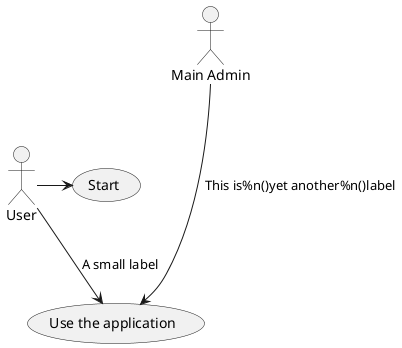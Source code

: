 {
  "sha1": "468519ncqswjl5jj6qv4a6egavo1ry8",
  "insertion": {
    "when": "2024-05-30T20:48:20.434Z",
    "user": "plantuml@gmail.com"
  }
}
@startuml
actor Admin as :Main Admin:
(Use) as "Use the application"

User -> (Start)
User --> (Use) : A small label

Admin ---> (Use) : This is%n()yet another%n()label

@enduml
